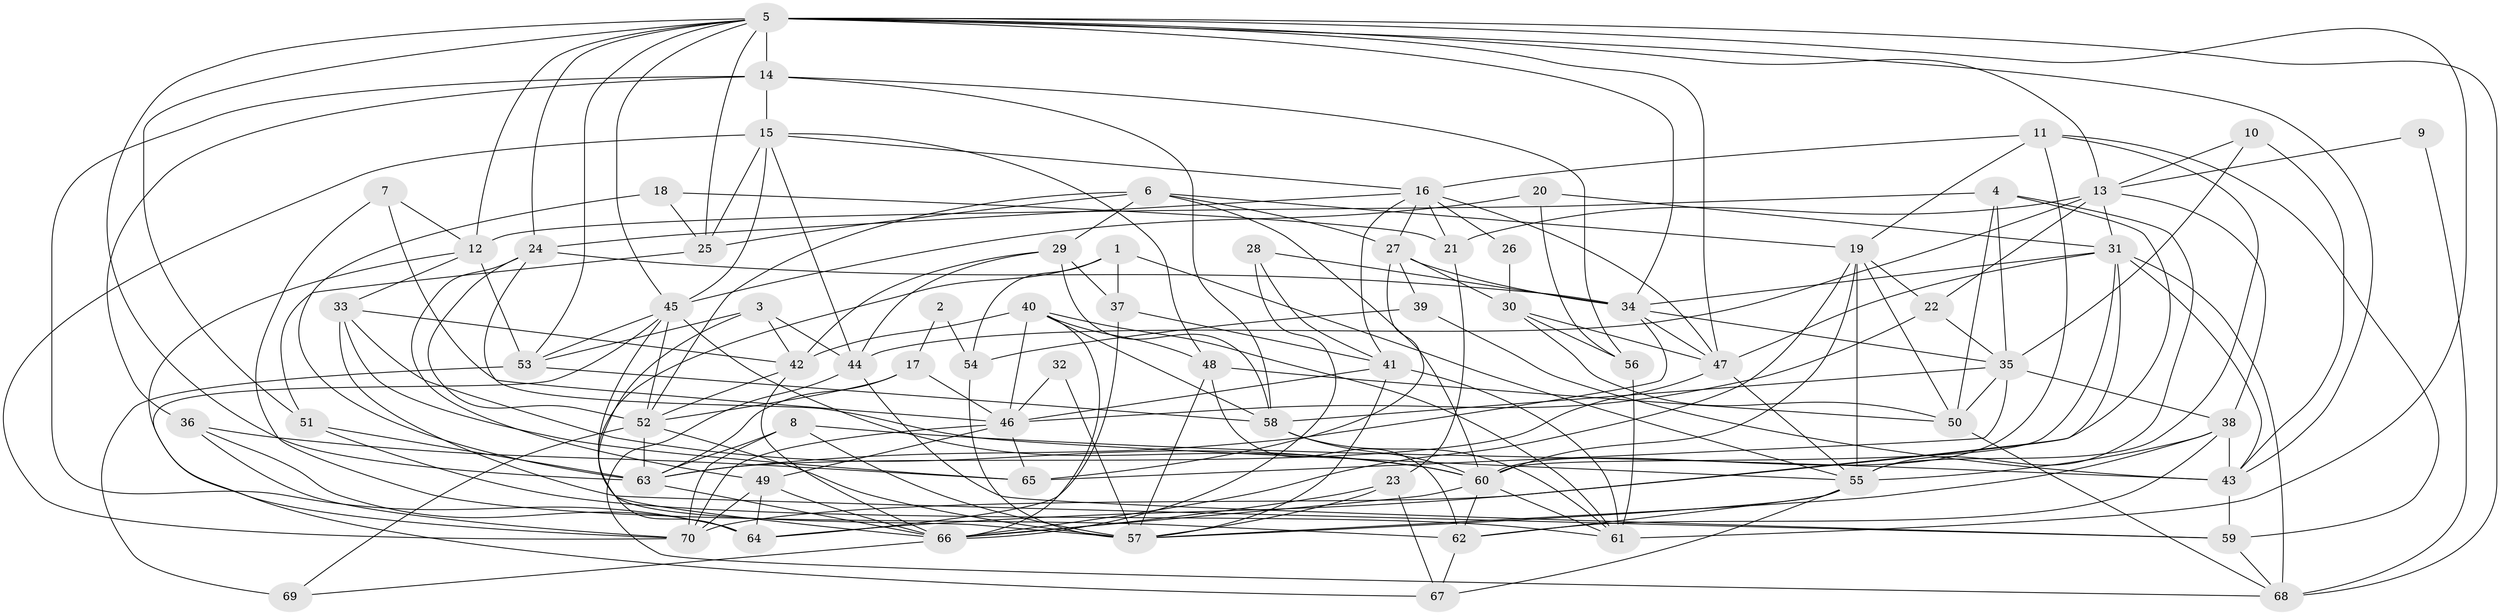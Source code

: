 // original degree distribution, {5: 0.2357142857142857, 3: 0.2857142857142857, 4: 0.22857142857142856, 6: 0.08571428571428572, 2: 0.12857142857142856, 8: 0.02857142857142857, 7: 0.007142857142857143}
// Generated by graph-tools (version 1.1) at 2025/26/03/09/25 03:26:15]
// undirected, 70 vertices, 199 edges
graph export_dot {
graph [start="1"]
  node [color=gray90,style=filled];
  1;
  2;
  3;
  4;
  5;
  6;
  7;
  8;
  9;
  10;
  11;
  12;
  13;
  14;
  15;
  16;
  17;
  18;
  19;
  20;
  21;
  22;
  23;
  24;
  25;
  26;
  27;
  28;
  29;
  30;
  31;
  32;
  33;
  34;
  35;
  36;
  37;
  38;
  39;
  40;
  41;
  42;
  43;
  44;
  45;
  46;
  47;
  48;
  49;
  50;
  51;
  52;
  53;
  54;
  55;
  56;
  57;
  58;
  59;
  60;
  61;
  62;
  63;
  64;
  65;
  66;
  67;
  68;
  69;
  70;
  1 -- 37 [weight=1.0];
  1 -- 54 [weight=1.0];
  1 -- 55 [weight=1.0];
  1 -- 64 [weight=1.0];
  2 -- 17 [weight=1.0];
  2 -- 54 [weight=1.0];
  3 -- 42 [weight=1.0];
  3 -- 44 [weight=1.0];
  3 -- 53 [weight=1.0];
  3 -- 66 [weight=1.0];
  4 -- 12 [weight=1.0];
  4 -- 35 [weight=1.0];
  4 -- 50 [weight=1.0];
  4 -- 55 [weight=1.0];
  4 -- 70 [weight=1.0];
  5 -- 12 [weight=1.0];
  5 -- 13 [weight=1.0];
  5 -- 14 [weight=1.0];
  5 -- 24 [weight=1.0];
  5 -- 25 [weight=1.0];
  5 -- 34 [weight=1.0];
  5 -- 43 [weight=1.0];
  5 -- 45 [weight=1.0];
  5 -- 47 [weight=1.0];
  5 -- 51 [weight=1.0];
  5 -- 53 [weight=1.0];
  5 -- 61 [weight=2.0];
  5 -- 63 [weight=1.0];
  5 -- 68 [weight=1.0];
  6 -- 19 [weight=1.0];
  6 -- 25 [weight=1.0];
  6 -- 27 [weight=1.0];
  6 -- 29 [weight=1.0];
  6 -- 52 [weight=1.0];
  6 -- 60 [weight=1.0];
  7 -- 12 [weight=1.0];
  7 -- 46 [weight=1.0];
  7 -- 62 [weight=1.0];
  8 -- 43 [weight=1.0];
  8 -- 57 [weight=1.0];
  8 -- 63 [weight=1.0];
  8 -- 70 [weight=1.0];
  9 -- 13 [weight=1.0];
  9 -- 68 [weight=1.0];
  10 -- 13 [weight=1.0];
  10 -- 35 [weight=1.0];
  10 -- 43 [weight=1.0];
  11 -- 16 [weight=1.0];
  11 -- 19 [weight=1.0];
  11 -- 55 [weight=1.0];
  11 -- 59 [weight=1.0];
  11 -- 60 [weight=1.0];
  12 -- 33 [weight=1.0];
  12 -- 53 [weight=1.0];
  12 -- 70 [weight=1.0];
  13 -- 21 [weight=1.0];
  13 -- 22 [weight=1.0];
  13 -- 31 [weight=1.0];
  13 -- 38 [weight=1.0];
  13 -- 44 [weight=1.0];
  14 -- 15 [weight=1.0];
  14 -- 36 [weight=1.0];
  14 -- 56 [weight=1.0];
  14 -- 58 [weight=1.0];
  14 -- 64 [weight=1.0];
  15 -- 16 [weight=1.0];
  15 -- 25 [weight=1.0];
  15 -- 44 [weight=1.0];
  15 -- 45 [weight=2.0];
  15 -- 48 [weight=1.0];
  15 -- 70 [weight=1.0];
  16 -- 21 [weight=1.0];
  16 -- 24 [weight=1.0];
  16 -- 26 [weight=1.0];
  16 -- 27 [weight=1.0];
  16 -- 41 [weight=1.0];
  16 -- 47 [weight=1.0];
  17 -- 46 [weight=2.0];
  17 -- 52 [weight=1.0];
  17 -- 63 [weight=1.0];
  18 -- 21 [weight=1.0];
  18 -- 25 [weight=1.0];
  18 -- 63 [weight=1.0];
  19 -- 22 [weight=1.0];
  19 -- 50 [weight=1.0];
  19 -- 55 [weight=1.0];
  19 -- 60 [weight=1.0];
  19 -- 66 [weight=1.0];
  20 -- 31 [weight=1.0];
  20 -- 45 [weight=1.0];
  20 -- 56 [weight=1.0];
  21 -- 23 [weight=1.0];
  22 -- 35 [weight=1.0];
  22 -- 46 [weight=1.0];
  23 -- 57 [weight=1.0];
  23 -- 66 [weight=1.0];
  23 -- 67 [weight=1.0];
  24 -- 34 [weight=1.0];
  24 -- 49 [weight=1.0];
  24 -- 52 [weight=1.0];
  24 -- 55 [weight=1.0];
  25 -- 51 [weight=1.0];
  26 -- 30 [weight=1.0];
  27 -- 30 [weight=1.0];
  27 -- 34 [weight=1.0];
  27 -- 39 [weight=1.0];
  27 -- 65 [weight=1.0];
  28 -- 34 [weight=1.0];
  28 -- 41 [weight=1.0];
  28 -- 66 [weight=1.0];
  29 -- 37 [weight=1.0];
  29 -- 42 [weight=1.0];
  29 -- 44 [weight=1.0];
  29 -- 58 [weight=1.0];
  30 -- 47 [weight=1.0];
  30 -- 50 [weight=1.0];
  30 -- 56 [weight=1.0];
  31 -- 34 [weight=1.0];
  31 -- 43 [weight=1.0];
  31 -- 47 [weight=1.0];
  31 -- 60 [weight=1.0];
  31 -- 64 [weight=1.0];
  31 -- 68 [weight=1.0];
  32 -- 46 [weight=1.0];
  32 -- 57 [weight=1.0];
  33 -- 42 [weight=1.0];
  33 -- 59 [weight=1.0];
  33 -- 60 [weight=1.0];
  33 -- 65 [weight=1.0];
  34 -- 35 [weight=1.0];
  34 -- 47 [weight=1.0];
  34 -- 63 [weight=1.0];
  35 -- 38 [weight=1.0];
  35 -- 50 [weight=1.0];
  35 -- 58 [weight=1.0];
  35 -- 65 [weight=1.0];
  36 -- 64 [weight=1.0];
  36 -- 65 [weight=1.0];
  36 -- 70 [weight=1.0];
  37 -- 41 [weight=1.0];
  37 -- 64 [weight=1.0];
  38 -- 43 [weight=1.0];
  38 -- 55 [weight=1.0];
  38 -- 57 [weight=1.0];
  38 -- 62 [weight=1.0];
  39 -- 43 [weight=2.0];
  39 -- 54 [weight=1.0];
  40 -- 42 [weight=1.0];
  40 -- 46 [weight=1.0];
  40 -- 48 [weight=1.0];
  40 -- 58 [weight=1.0];
  40 -- 61 [weight=1.0];
  40 -- 66 [weight=1.0];
  41 -- 46 [weight=1.0];
  41 -- 57 [weight=1.0];
  41 -- 61 [weight=2.0];
  42 -- 52 [weight=1.0];
  42 -- 66 [weight=1.0];
  43 -- 59 [weight=1.0];
  44 -- 59 [weight=1.0];
  44 -- 68 [weight=1.0];
  45 -- 52 [weight=1.0];
  45 -- 53 [weight=1.0];
  45 -- 57 [weight=2.0];
  45 -- 60 [weight=2.0];
  45 -- 67 [weight=1.0];
  46 -- 49 [weight=1.0];
  46 -- 65 [weight=1.0];
  46 -- 70 [weight=1.0];
  47 -- 55 [weight=1.0];
  47 -- 63 [weight=1.0];
  48 -- 50 [weight=1.0];
  48 -- 57 [weight=1.0];
  48 -- 62 [weight=1.0];
  49 -- 64 [weight=1.0];
  49 -- 66 [weight=1.0];
  49 -- 70 [weight=1.0];
  50 -- 68 [weight=1.0];
  51 -- 61 [weight=1.0];
  51 -- 63 [weight=1.0];
  52 -- 57 [weight=1.0];
  52 -- 63 [weight=2.0];
  52 -- 69 [weight=1.0];
  53 -- 58 [weight=1.0];
  53 -- 69 [weight=1.0];
  54 -- 57 [weight=1.0];
  55 -- 57 [weight=1.0];
  55 -- 62 [weight=1.0];
  55 -- 67 [weight=1.0];
  56 -- 61 [weight=1.0];
  58 -- 60 [weight=1.0];
  58 -- 61 [weight=1.0];
  59 -- 68 [weight=1.0];
  60 -- 61 [weight=1.0];
  60 -- 62 [weight=1.0];
  60 -- 66 [weight=1.0];
  62 -- 67 [weight=1.0];
  63 -- 66 [weight=1.0];
  66 -- 69 [weight=1.0];
}
